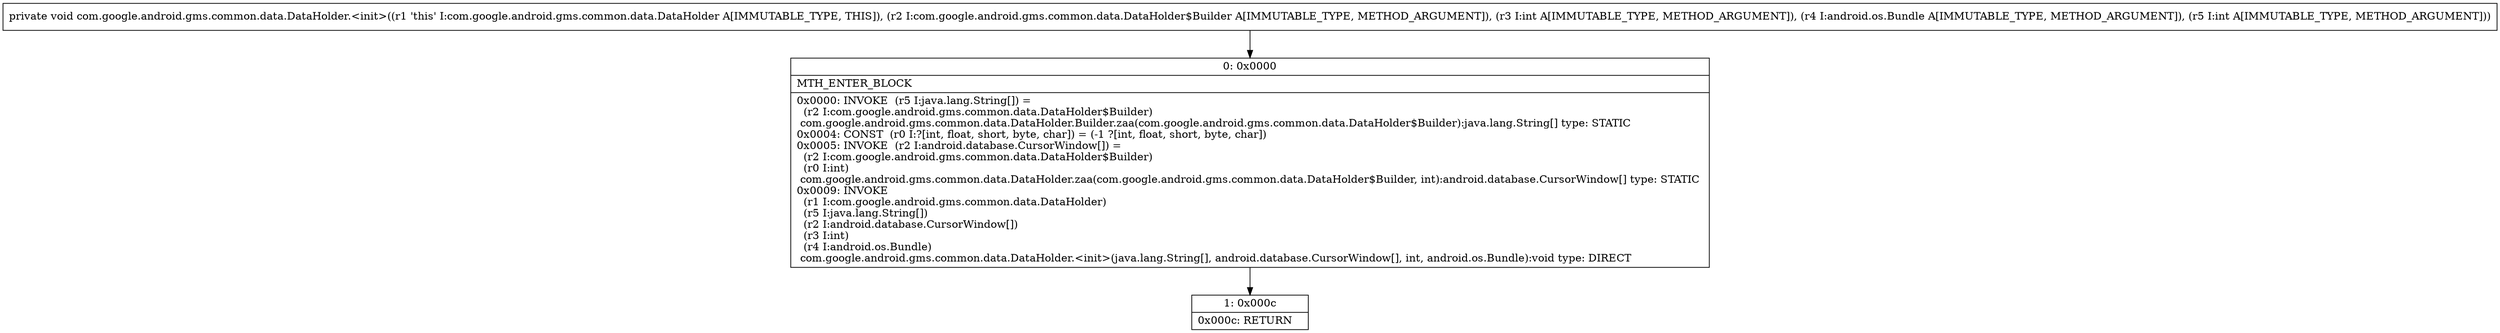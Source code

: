 digraph "CFG forcom.google.android.gms.common.data.DataHolder.\<init\>(Lcom\/google\/android\/gms\/common\/data\/DataHolder$Builder;ILandroid\/os\/Bundle;I)V" {
Node_0 [shape=record,label="{0\:\ 0x0000|MTH_ENTER_BLOCK\l|0x0000: INVOKE  (r5 I:java.lang.String[]) = \l  (r2 I:com.google.android.gms.common.data.DataHolder$Builder)\l com.google.android.gms.common.data.DataHolder.Builder.zaa(com.google.android.gms.common.data.DataHolder$Builder):java.lang.String[] type: STATIC \l0x0004: CONST  (r0 I:?[int, float, short, byte, char]) = (\-1 ?[int, float, short, byte, char]) \l0x0005: INVOKE  (r2 I:android.database.CursorWindow[]) = \l  (r2 I:com.google.android.gms.common.data.DataHolder$Builder)\l  (r0 I:int)\l com.google.android.gms.common.data.DataHolder.zaa(com.google.android.gms.common.data.DataHolder$Builder, int):android.database.CursorWindow[] type: STATIC \l0x0009: INVOKE  \l  (r1 I:com.google.android.gms.common.data.DataHolder)\l  (r5 I:java.lang.String[])\l  (r2 I:android.database.CursorWindow[])\l  (r3 I:int)\l  (r4 I:android.os.Bundle)\l com.google.android.gms.common.data.DataHolder.\<init\>(java.lang.String[], android.database.CursorWindow[], int, android.os.Bundle):void type: DIRECT \l}"];
Node_1 [shape=record,label="{1\:\ 0x000c|0x000c: RETURN   \l}"];
MethodNode[shape=record,label="{private void com.google.android.gms.common.data.DataHolder.\<init\>((r1 'this' I:com.google.android.gms.common.data.DataHolder A[IMMUTABLE_TYPE, THIS]), (r2 I:com.google.android.gms.common.data.DataHolder$Builder A[IMMUTABLE_TYPE, METHOD_ARGUMENT]), (r3 I:int A[IMMUTABLE_TYPE, METHOD_ARGUMENT]), (r4 I:android.os.Bundle A[IMMUTABLE_TYPE, METHOD_ARGUMENT]), (r5 I:int A[IMMUTABLE_TYPE, METHOD_ARGUMENT])) }"];
MethodNode -> Node_0;
Node_0 -> Node_1;
}

